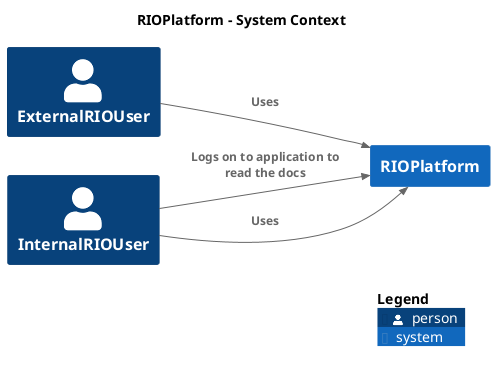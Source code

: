@startuml
set separator none
title RIOPlatform - System Context

left to right direction

!include <C4/C4>
!include <C4/C4_Context>

Person(ExternalRIOUser, "ExternalRIOUser", $descr="", $tags="", $link="")
Person(InternalRIOUser, "InternalRIOUser", $descr="", $tags="", $link="")
System(RIOPlatform, "RIOPlatform", $descr="", $tags="", $link="")

Rel(InternalRIOUser, RIOPlatform, "Logs on to application to read the docs", $techn="", $tags="", $link="")
Rel(ExternalRIOUser, RIOPlatform, "Uses", $techn="", $tags="", $link="")
Rel(InternalRIOUser, RIOPlatform, "Uses", $techn="", $tags="", $link="")

SHOW_LEGEND(true)
@enduml